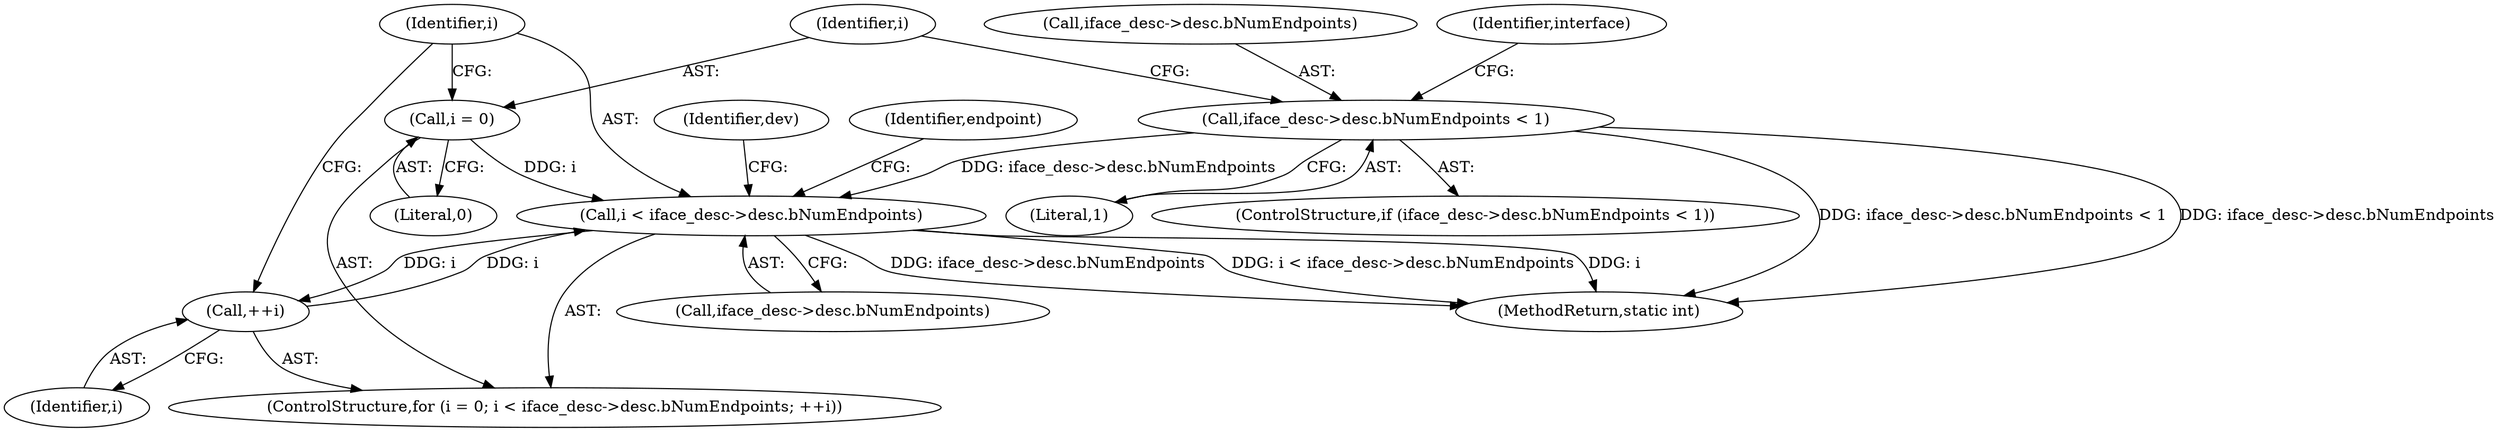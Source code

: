 digraph "0_linux_4ec0ef3a82125efc36173062a50624550a900ae0@pointer" {
"1000246" [label="(Call,i < iface_desc->desc.bNumEndpoints)"];
"1000253" [label="(Call,++i)"];
"1000246" [label="(Call,i < iface_desc->desc.bNumEndpoints)"];
"1000243" [label="(Call,i = 0)"];
"1000223" [label="(Call,iface_desc->desc.bNumEndpoints < 1)"];
"1000229" [label="(Literal,1)"];
"1000247" [label="(Identifier,i)"];
"1000246" [label="(Call,i < iface_desc->desc.bNumEndpoints)"];
"1000284" [label="(Identifier,dev)"];
"1000253" [label="(Call,++i)"];
"1000244" [label="(Identifier,i)"];
"1000224" [label="(Call,iface_desc->desc.bNumEndpoints)"];
"1000234" [label="(Identifier,interface)"];
"1000223" [label="(Call,iface_desc->desc.bNumEndpoints < 1)"];
"1000245" [label="(Literal,0)"];
"1000243" [label="(Call,i = 0)"];
"1000257" [label="(Identifier,endpoint)"];
"1000254" [label="(Identifier,i)"];
"1000242" [label="(ControlStructure,for (i = 0; i < iface_desc->desc.bNumEndpoints; ++i))"];
"1000539" [label="(MethodReturn,static int)"];
"1000222" [label="(ControlStructure,if (iface_desc->desc.bNumEndpoints < 1))"];
"1000248" [label="(Call,iface_desc->desc.bNumEndpoints)"];
"1000246" -> "1000242"  [label="AST: "];
"1000246" -> "1000248"  [label="CFG: "];
"1000247" -> "1000246"  [label="AST: "];
"1000248" -> "1000246"  [label="AST: "];
"1000257" -> "1000246"  [label="CFG: "];
"1000284" -> "1000246"  [label="CFG: "];
"1000246" -> "1000539"  [label="DDG: iface_desc->desc.bNumEndpoints"];
"1000246" -> "1000539"  [label="DDG: i < iface_desc->desc.bNumEndpoints"];
"1000246" -> "1000539"  [label="DDG: i"];
"1000253" -> "1000246"  [label="DDG: i"];
"1000243" -> "1000246"  [label="DDG: i"];
"1000223" -> "1000246"  [label="DDG: iface_desc->desc.bNumEndpoints"];
"1000246" -> "1000253"  [label="DDG: i"];
"1000253" -> "1000242"  [label="AST: "];
"1000253" -> "1000254"  [label="CFG: "];
"1000254" -> "1000253"  [label="AST: "];
"1000247" -> "1000253"  [label="CFG: "];
"1000243" -> "1000242"  [label="AST: "];
"1000243" -> "1000245"  [label="CFG: "];
"1000244" -> "1000243"  [label="AST: "];
"1000245" -> "1000243"  [label="AST: "];
"1000247" -> "1000243"  [label="CFG: "];
"1000223" -> "1000222"  [label="AST: "];
"1000223" -> "1000229"  [label="CFG: "];
"1000224" -> "1000223"  [label="AST: "];
"1000229" -> "1000223"  [label="AST: "];
"1000234" -> "1000223"  [label="CFG: "];
"1000244" -> "1000223"  [label="CFG: "];
"1000223" -> "1000539"  [label="DDG: iface_desc->desc.bNumEndpoints < 1"];
"1000223" -> "1000539"  [label="DDG: iface_desc->desc.bNumEndpoints"];
}
